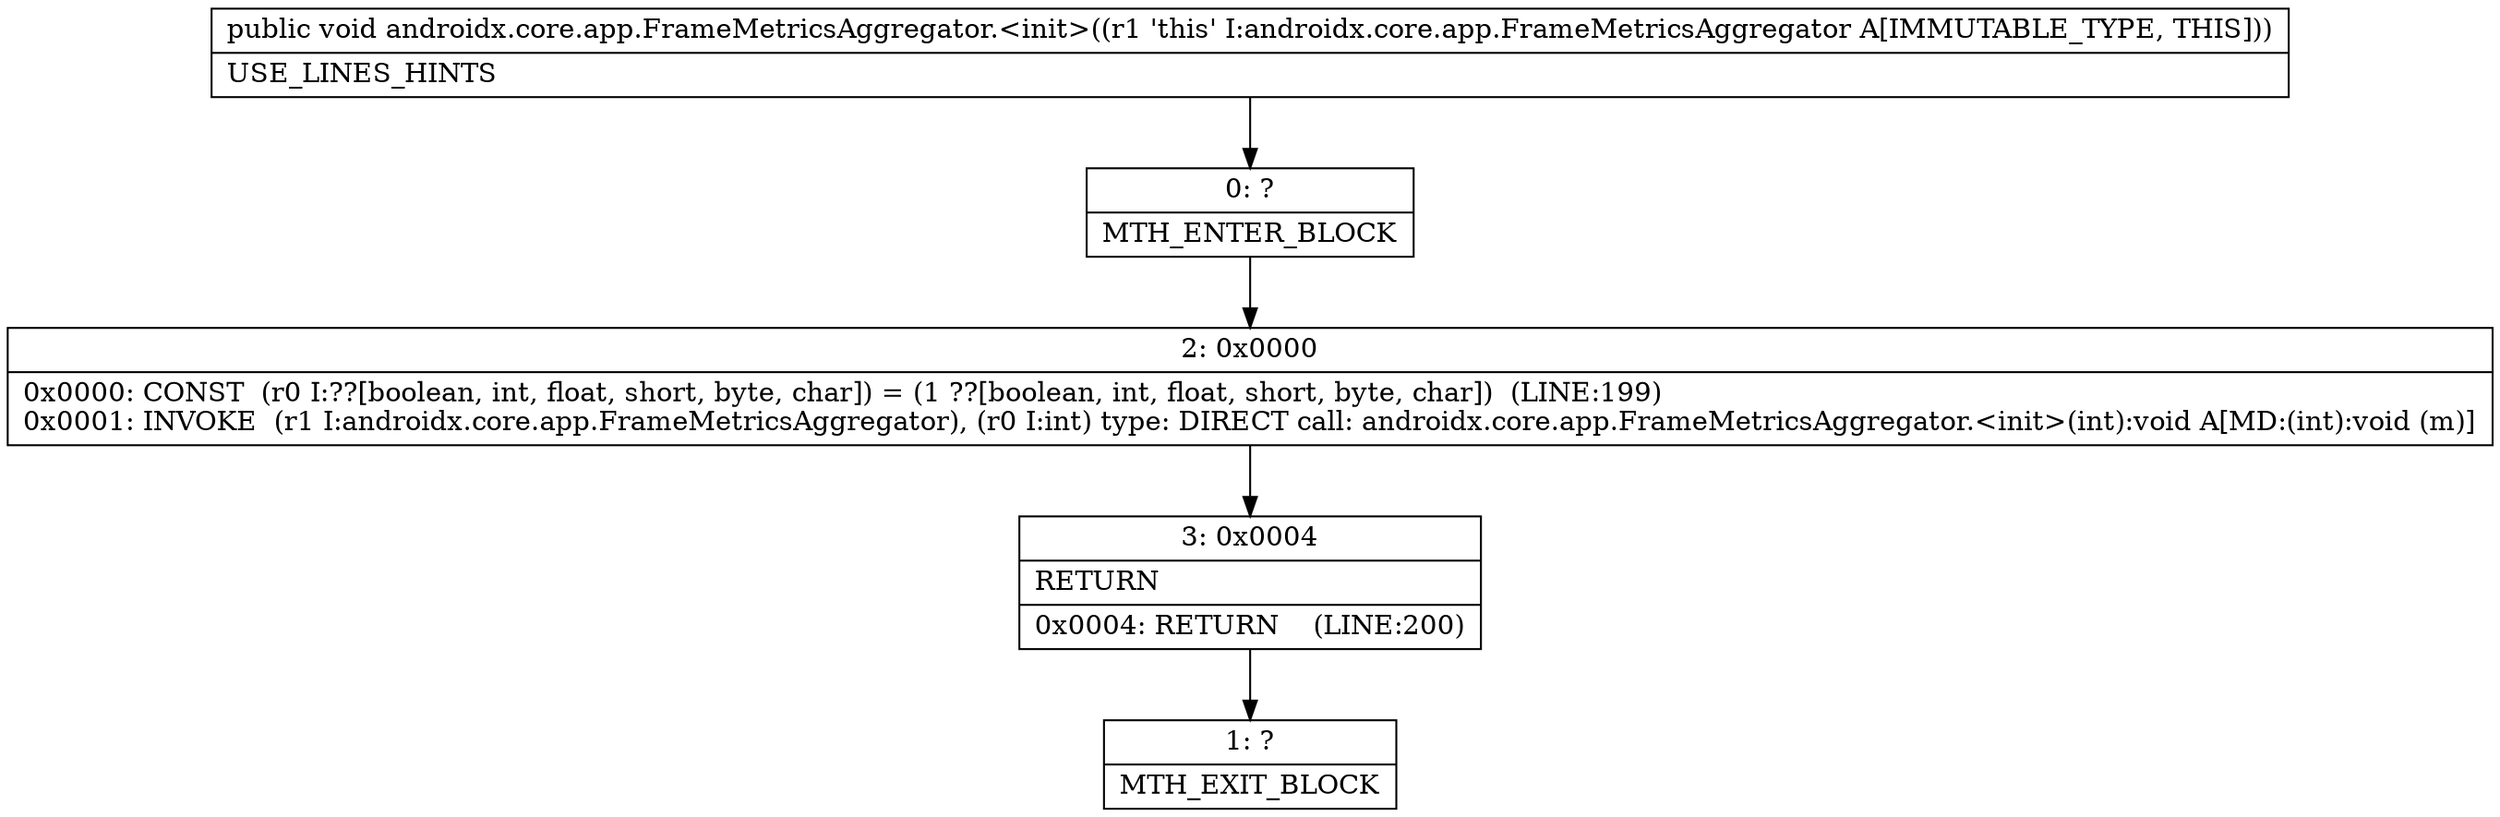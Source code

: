 digraph "CFG forandroidx.core.app.FrameMetricsAggregator.\<init\>()V" {
Node_0 [shape=record,label="{0\:\ ?|MTH_ENTER_BLOCK\l}"];
Node_2 [shape=record,label="{2\:\ 0x0000|0x0000: CONST  (r0 I:??[boolean, int, float, short, byte, char]) = (1 ??[boolean, int, float, short, byte, char])  (LINE:199)\l0x0001: INVOKE  (r1 I:androidx.core.app.FrameMetricsAggregator), (r0 I:int) type: DIRECT call: androidx.core.app.FrameMetricsAggregator.\<init\>(int):void A[MD:(int):void (m)]\l}"];
Node_3 [shape=record,label="{3\:\ 0x0004|RETURN\l|0x0004: RETURN    (LINE:200)\l}"];
Node_1 [shape=record,label="{1\:\ ?|MTH_EXIT_BLOCK\l}"];
MethodNode[shape=record,label="{public void androidx.core.app.FrameMetricsAggregator.\<init\>((r1 'this' I:androidx.core.app.FrameMetricsAggregator A[IMMUTABLE_TYPE, THIS]))  | USE_LINES_HINTS\l}"];
MethodNode -> Node_0;Node_0 -> Node_2;
Node_2 -> Node_3;
Node_3 -> Node_1;
}

